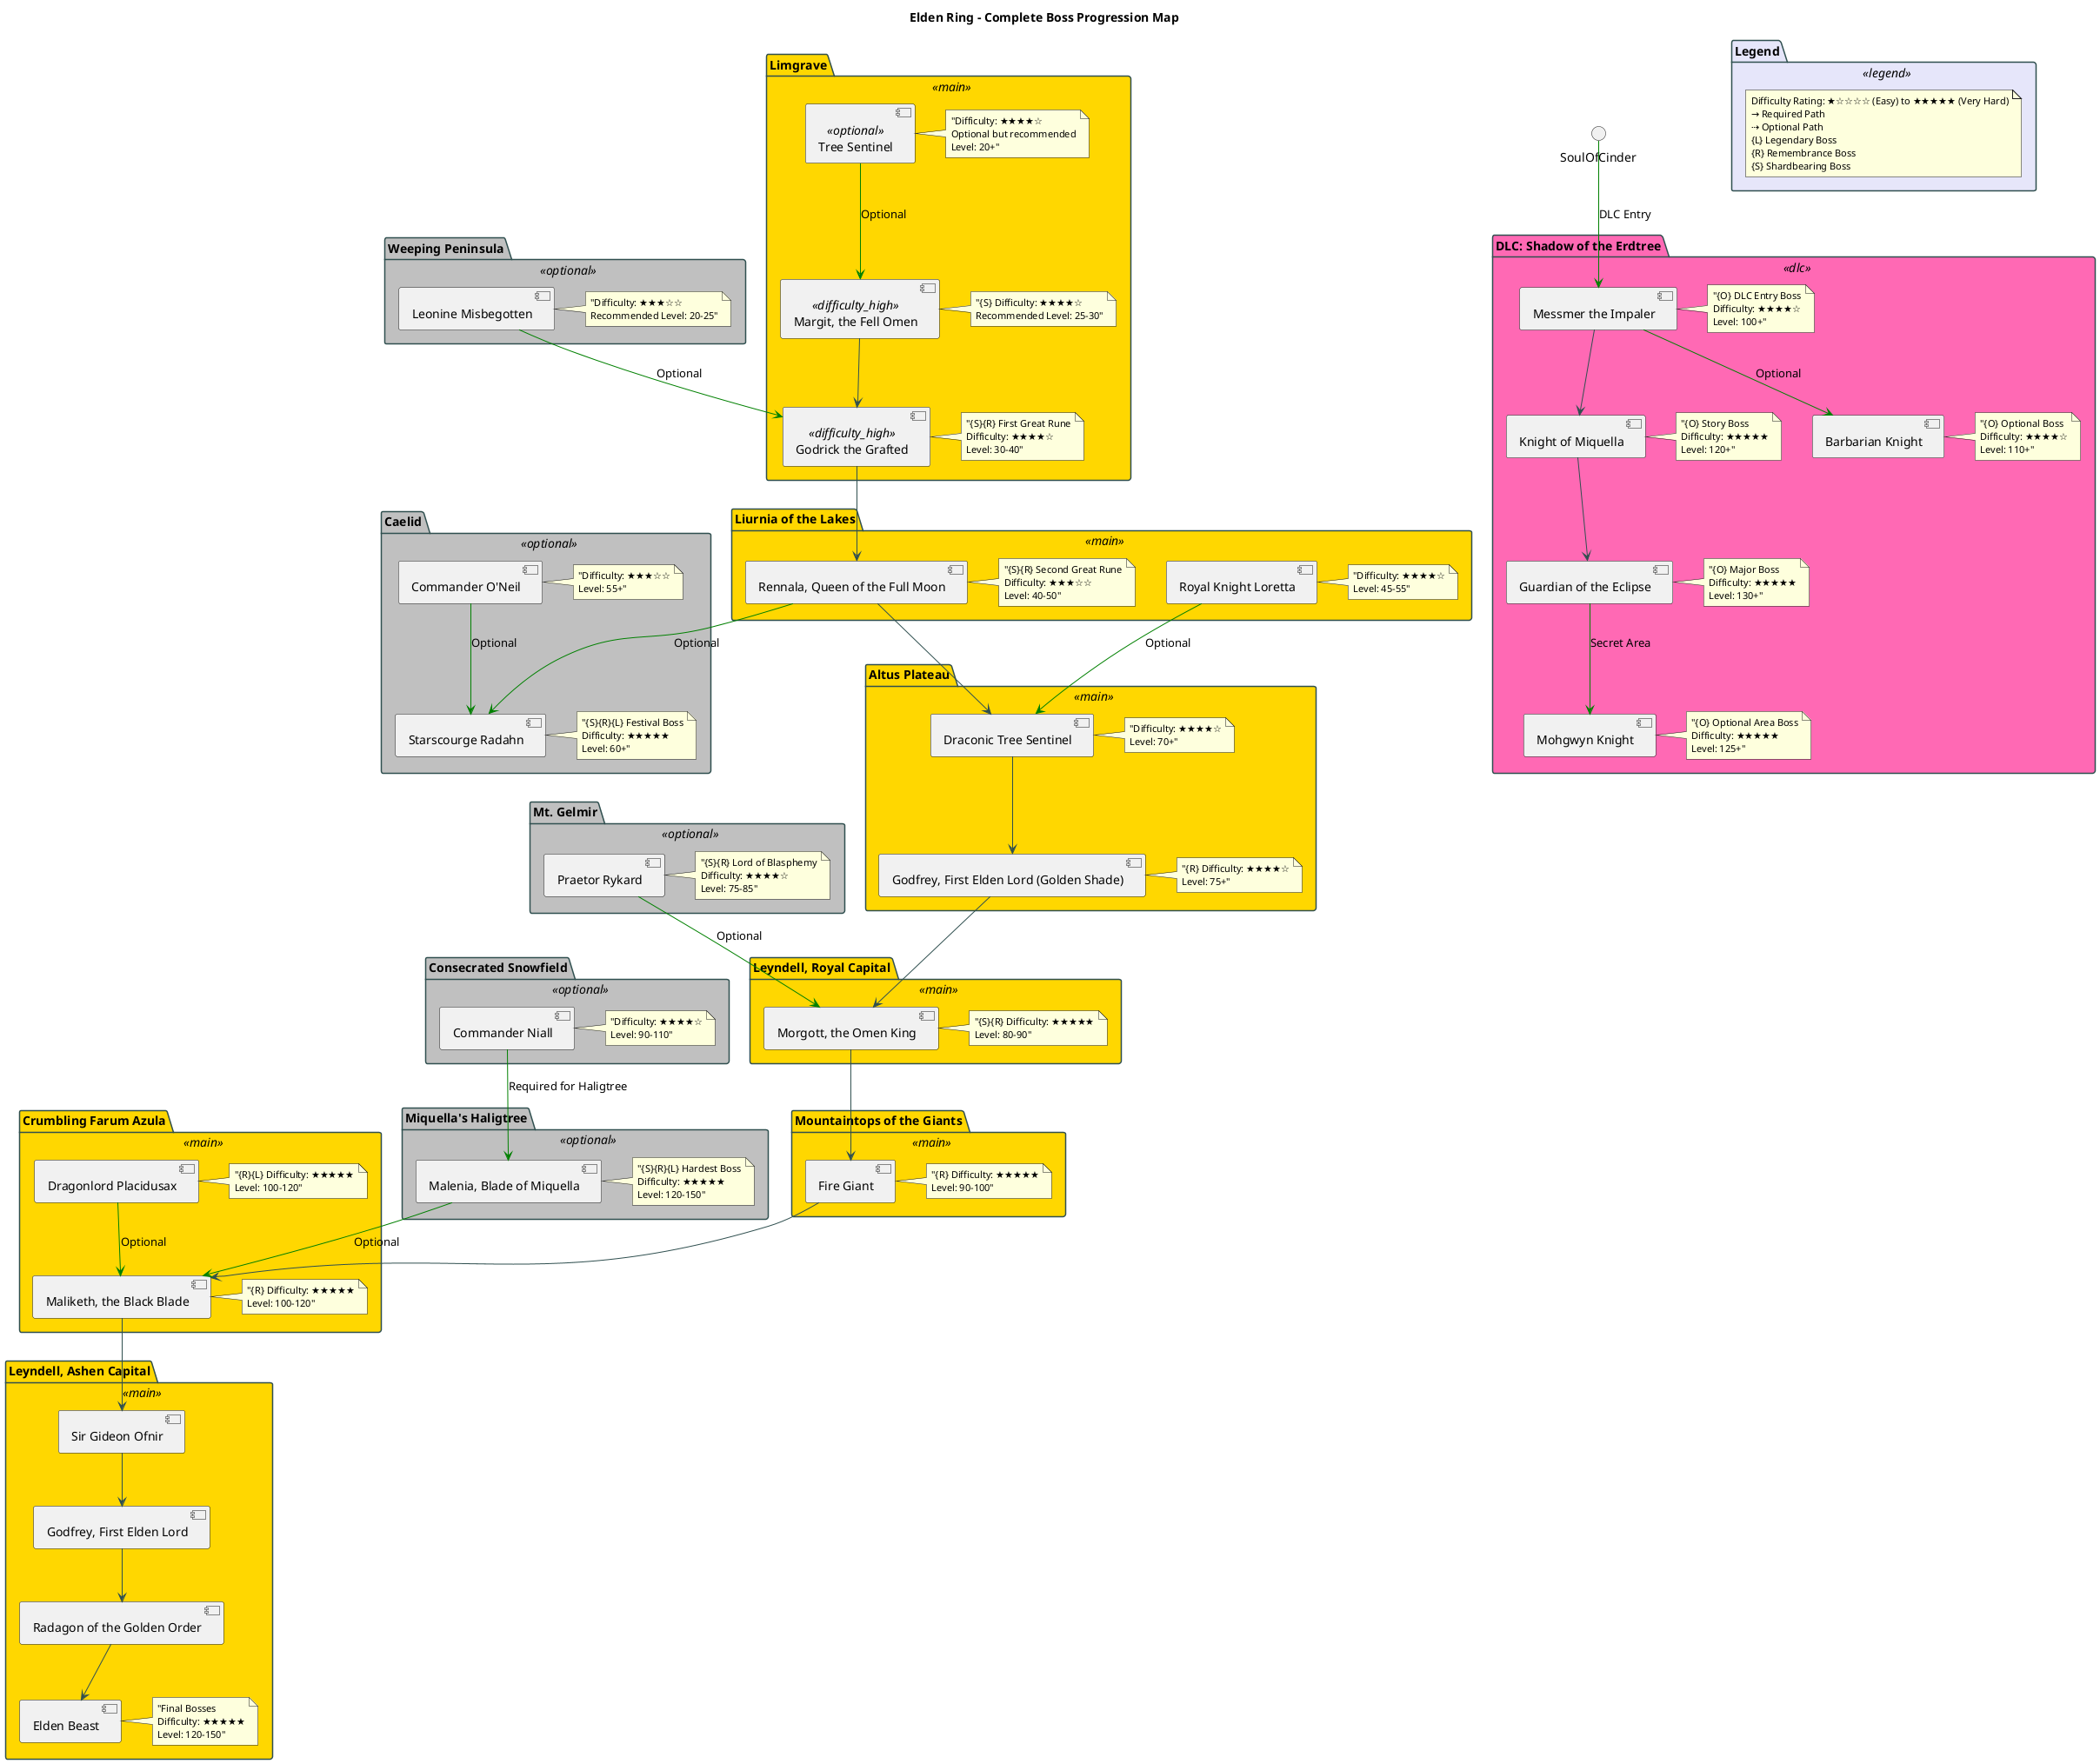 @startuml
!define MAIN_COLOR #FFD700
!define OPTIONAL_COLOR #C0C0C0
!define DLC_COLOR #FF69B4
!define LEGEND_COLOR #E6E6FA
!define DIFFICULTY_HIGH #FF0000
!define DIFFICULTY_MEDIUM #FFA500
!define DIFFICULTY_LOW #008000

skinparam {
    PackageBackgroundColor<<main>> MAIN_COLOR
    PackageBackgroundColor<<optional>> OPTIONAL_COLOR
    PackageBackgroundColor<<dlc>> DLC_COLOR
    PackageBackgroundColor<<legend>> LEGEND_COLOR
    ArrowColor #2F4F4F
    PackageBorderColor #2F4F4F
    NodeFontSize 12
    NoteFontSize 11
}

title Elden Ring - Complete Boss Progression Map

package "Legend" <<legend>> {
    note as N1
        Difficulty Rating: ★☆☆☆☆ (Easy) to ★★★★★ (Very Hard)
        → Required Path
        ⇢ Optional Path
        {L} Legendary Boss
        {R} Remembrance Boss
        {S} Shardbearing Boss
    end note
}

package "Limgrave" <<main>> {
    [Margit, the Fell Omen] <<difficulty_high>> as Margit
    note right: "{S} Difficulty: ★★★★☆\nRecommended Level: 25-30"
    
    [Tree Sentinel] <<optional>> as TreeSentinel
    note right: "Difficulty: ★★★★☆\nOptional but recommended\nLevel: 20+"
    
    [Godrick the Grafted] <<difficulty_high>> as Godrick
    note right: "{S}{R} First Great Rune\nDifficulty: ★★★★☆\nLevel: 30-40"
}

package "Weeping Peninsula" <<optional>> {
    [Leonine Misbegotten] as Leonine
    note right: "Difficulty: ★★★☆☆\nRecommended Level: 20-25"
}

package "Liurnia of the Lakes" <<main>> {
    [Rennala, Queen of the Full Moon] as Rennala
    note right: "{S}{R} Second Great Rune\nDifficulty: ★★★☆☆\nLevel: 40-50"
    
    [Royal Knight Loretta] as Loretta
    note right: "Difficulty: ★★★★☆\nLevel: 45-55"
}

package "Caelid" <<optional>> {
    [Starscourge Radahn] as Radahn
    note right: "{S}{R}{L} Festival Boss\nDifficulty: ★★★★★\nLevel: 60+"
    
    [Commander O'Neil] as ONeil
    note right: "Difficulty: ★★★☆☆\nLevel: 55+"
}

package "Altus Plateau" <<main>> {
    [Draconic Tree Sentinel] as DraconicSentinel
    note right: "Difficulty: ★★★★☆\nLevel: 70+"
    
    [Godfrey, First Elden Lord (Golden Shade)] as GoldenGodfrey
    note right: "{R} Difficulty: ★★★★☆\nLevel: 75+"
}

package "Mt. Gelmir" <<optional>> {
    [Praetor Rykard] as Rykard
    note right: "{S}{R} Lord of Blasphemy\nDifficulty: ★★★★☆\nLevel: 75-85"
}

package "Leyndell, Royal Capital" <<main>> {
    [Morgott, the Omen King] as Morgott
    note right: "{S}{R} Difficulty: ★★★★★\nLevel: 80-90"
}

package "Mountaintops of the Giants" <<main>> {
    [Fire Giant] as FireGiant
    note right: "{R} Difficulty: ★★★★★\nLevel: 90-100"
}

package "Crumbling Farum Azula" <<main>> {
    [Dragonlord Placidusax] as Placidusax
    note right: "{R}{L} Difficulty: ★★★★★\nLevel: 100-120"
    
    [Maliketh, the Black Blade] as Maliketh
    note right: "{R} Difficulty: ★★★★★\nLevel: 100-120"
}

package "Consecrated Snowfield" <<optional>> {
    [Commander Niall] as Niall
    note right: "Difficulty: ★★★★☆\nLevel: 90-110"
}

package "Miquella's Haligtree" <<optional>> {
    [Malenia, Blade of Miquella] as Malenia
    note right: "{S}{R}{L} Hardest Boss\nDifficulty: ★★★★★\nLevel: 120-150"
}

package "Leyndell, Ashen Capital" <<main>> {
    [Sir Gideon Ofnir] as Gideon
    [Godfrey, First Elden Lord] as Godfrey
    [Radagon of the Golden Order] as Radagon
    [Elden Beast] as EldenBeast
    note right: "Final Bosses\nDifficulty: ★★★★★\nLevel: 120-150"
}

package "DLC: Shadow of the Erdtree" <<dlc>> {
    [Messmer the Impaler] as Messmer
    note right: "{O} DLC Entry Boss\nDifficulty: ★★★★☆\nLevel: 100+"
    
    [Knight of Miquella] as MiquellaBoss
    note right: "{O} Story Boss\nDifficulty: ★★★★★\nLevel: 120+"
    
    [Barbarian Knight] as Barbarian
    note right: "{O} Optional Boss\nDifficulty: ★★★★☆\nLevel: 110+"
    
    [Guardian of the Eclipse] as Eclipse
    note right: "{O} Major Boss\nDifficulty: ★★★★★\nLevel: 130+"
    
    [Mohgwyn Knight] as MohgwynBoss
    note right: "{O} Optional Area Boss\nDifficulty: ★★★★★\nLevel: 125+"
}

' Main Story Progression
Margit --> Godrick
Godrick --> Rennala
Rennala --> DraconicSentinel
DraconicSentinel --> GoldenGodfrey
GoldenGodfrey --> Morgott
Morgott --> FireGiant
FireGiant --> Maliketh
Maliketh --> Gideon
Gideon --> Godfrey
Godfrey --> Radagon
Radagon --> EldenBeast

' Optional Paths
TreeSentinel -[#green]-> Margit : "Optional"
Leonine -[#green]-> Godrick : "Optional"
Rennala -[#green]-> Radahn : "Optional"
Loretta -[#green]-> DraconicSentinel : "Optional"
ONeil -[#green]-> Radahn : "Optional"
Rykard -[#green]-> Morgott : "Optional"
Placidusax -[#green]-> Maliketh : "Optional"
Niall -[#green]-> Malenia : "Required for Haligtree"
Malenia -[#green]-> Maliketh : "Optional"

' DLC Progression
SoulOfCinder -[#green]-> Messmer : "DLC Entry"
Messmer --> MiquellaBoss
MiquellaBoss --> Eclipse
Messmer -[#green]-> Barbarian : "Optional"
Eclipse -[#green]-> MohgwynBoss : "Secret Area"

@enduml
